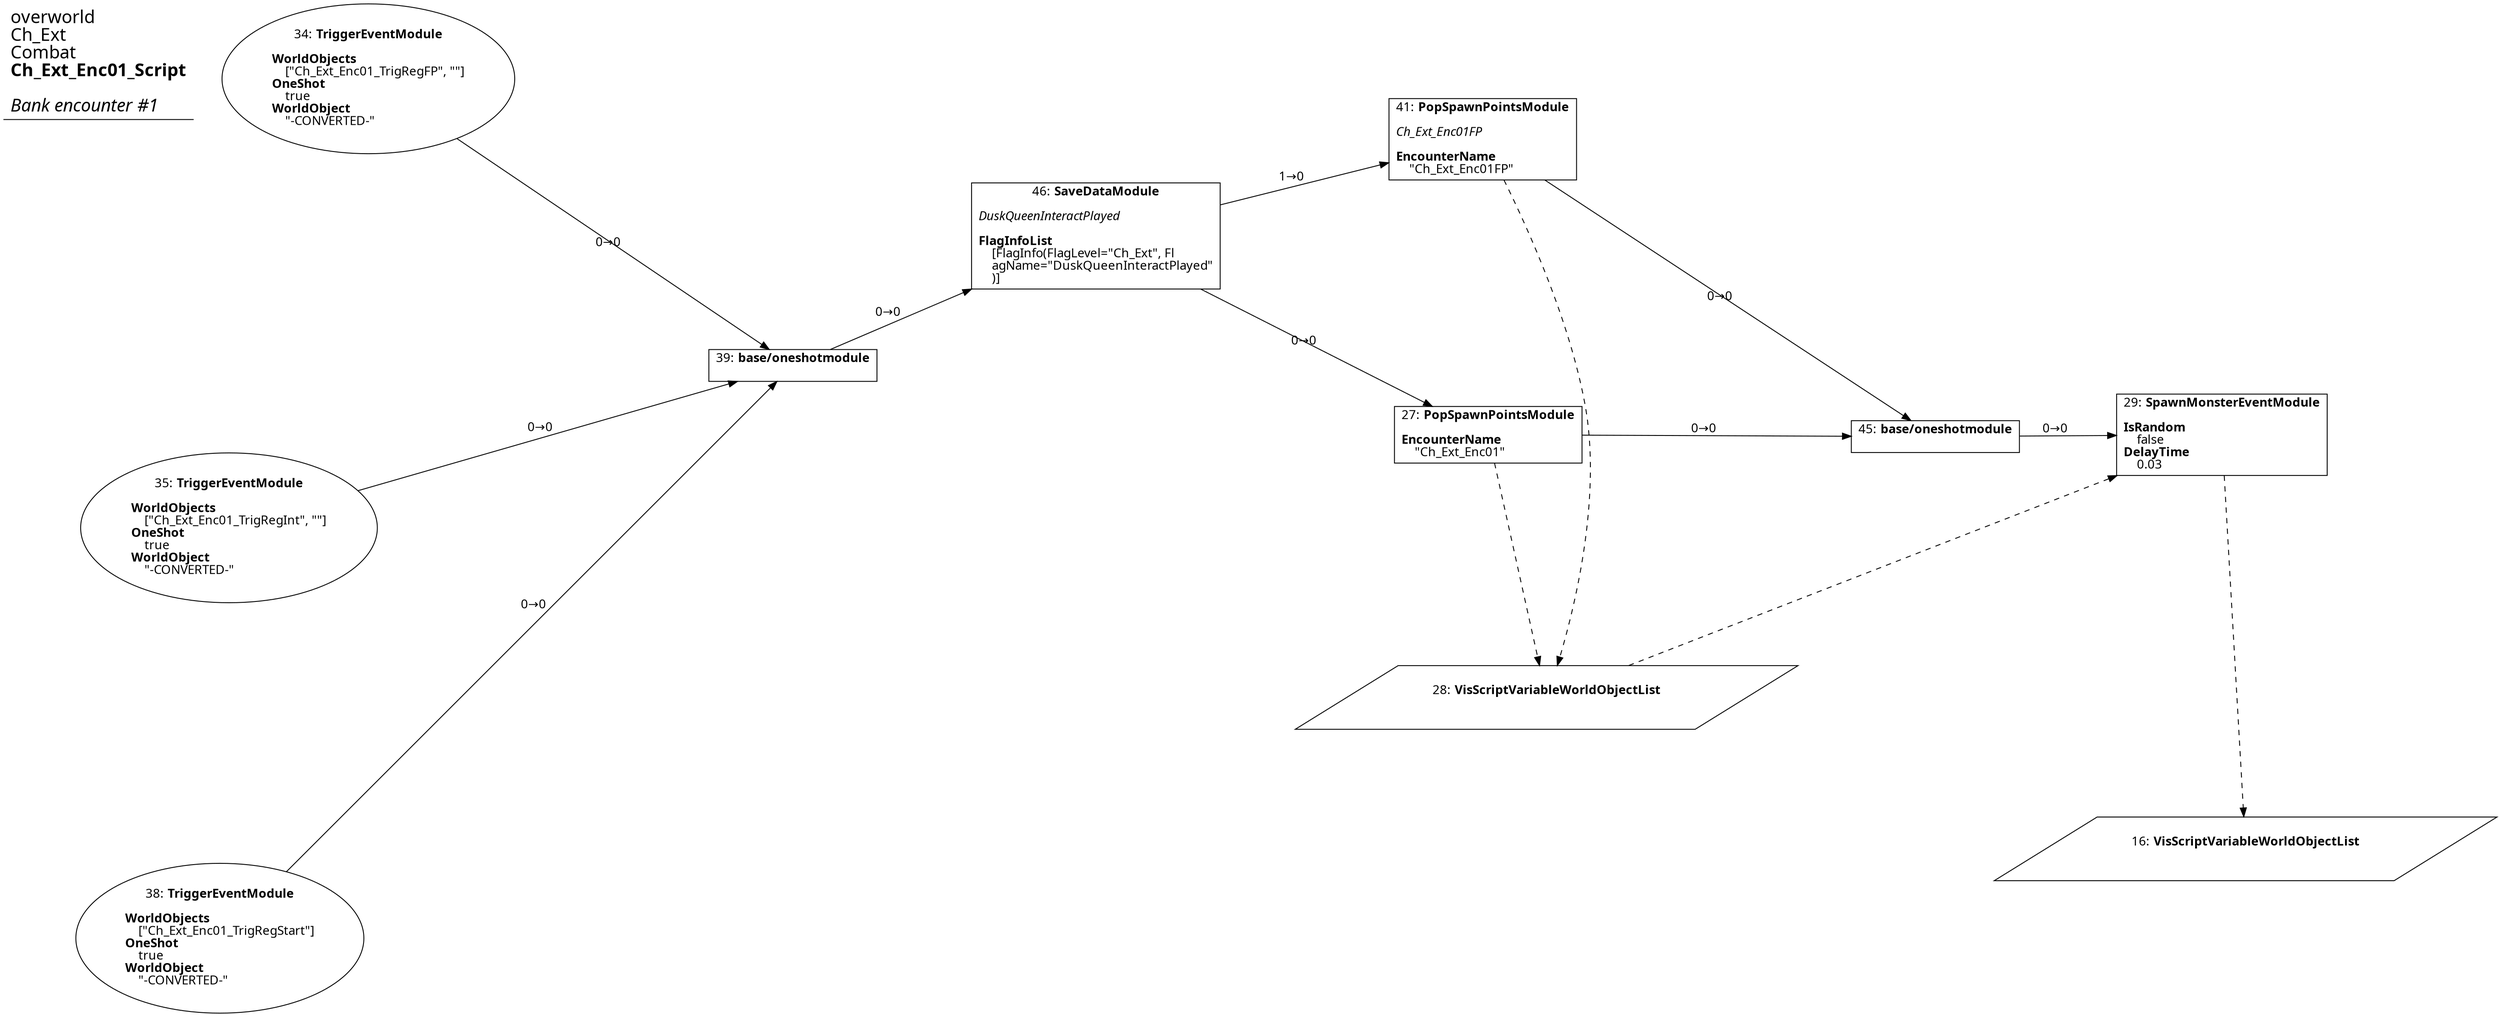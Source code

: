 digraph {
    layout = fdp;
    overlap = prism;
    sep = "+16";
    splines = spline;

    node [ shape = box ];

    graph [ fontname = "Segoe UI" ];
    node [ fontname = "Segoe UI" ];
    edge [ fontname = "Segoe UI" ];

    16 [ label = <16: <b>VisScriptVariableWorldObjectList</b><br/><br/>> ];
    16 [ shape = parallelogram ]
    16 [ pos = "0.768,-0.19000001!" ];

    27 [ label = <27: <b>PopSpawnPointsModule</b><br/><br/><b>EncounterName</b><br align="left"/>    &quot;Ch_Ext_Enc01&quot;<br align="left"/>> ];
    27 [ pos = "0.35300002,0.037!" ];
    27 -> 45 [ label = "0→0" ];
    27 -> 28 [ style = dashed ];

    28 [ label = <28: <b>VisScriptVariableWorldObjectList</b><br/><br/>> ];
    28 [ shape = parallelogram ]
    28 [ pos = "0.38500002,-0.10700001!" ];

    29 [ label = <29: <b>SpawnMonsterEventModule</b><br/><br/><b>IsRandom</b><br align="left"/>    false<br align="left"/><b>DelayTime</b><br align="left"/>    0.03<br align="left"/>> ];
    29 [ pos = "0.75500005,0.037!" ];
    29 -> 16 [ style = dashed ];
    28 -> 29 [ style = dashed ];

    34 [ label = <34: <b>TriggerEventModule</b><br/><br/><b>WorldObjects</b><br align="left"/>    [&quot;Ch_Ext_Enc01_TrigRegFP&quot;, &quot;&quot;]<br align="left"/><b>OneShot</b><br align="left"/>    true<br align="left"/><b>WorldObject</b><br align="left"/>    &quot;-CONVERTED-&quot;<br align="left"/>> ];
    34 [ shape = oval ]
    34 [ pos = "-0.326,0.23600002!" ];
    34 -> 39 [ label = "0→0" ];

    35 [ label = <35: <b>TriggerEventModule</b><br/><br/><b>WorldObjects</b><br align="left"/>    [&quot;Ch_Ext_Enc01_TrigRegInt&quot;, &quot;&quot;]<br align="left"/><b>OneShot</b><br align="left"/>    true<br align="left"/><b>WorldObject</b><br align="left"/>    &quot;-CONVERTED-&quot;<br align="left"/>> ];
    35 [ shape = oval ]
    35 [ pos = "-0.337,-0.014!" ];
    35 -> 39 [ label = "0→0" ];

    38 [ label = <38: <b>TriggerEventModule</b><br/><br/><b>WorldObjects</b><br align="left"/>    [&quot;Ch_Ext_Enc01_TrigRegStart&quot;]<br align="left"/><b>OneShot</b><br align="left"/>    true<br align="left"/><b>WorldObject</b><br align="left"/>    &quot;-CONVERTED-&quot;<br align="left"/>> ];
    38 [ shape = oval ]
    38 [ pos = "-0.342,-0.23900001!" ];
    38 -> 39 [ label = "0→0" ];

    39 [ label = <39: <b>base/oneshotmodule</b><br/><br/>> ];
    39 [ pos = "-0.028,0.075!" ];
    39 -> 46 [ label = "0→0" ];

    41 [ label = <41: <b>PopSpawnPointsModule</b><br/><br/><i>Ch_Ext_Enc01FP<br align="left"/></i><br align="left"/><b>EncounterName</b><br align="left"/>    &quot;Ch_Ext_Enc01FP&quot;<br align="left"/>> ];
    41 [ pos = "0.35000002,0.19900002!" ];
    41 -> 45 [ label = "0→0" ];
    41 -> 28 [ style = dashed ];

    45 [ label = <45: <b>base/oneshotmodule</b><br/><br/>> ];
    45 [ pos = "0.59800005,0.036000002!" ];
    45 -> 29 [ label = "0→0" ];

    46 [ label = <46: <b>SaveDataModule</b><br/><br/><i>DuskQueenInteractPlayed<br align="left"/></i><br align="left"/><b>FlagInfoList</b><br align="left"/>    [FlagInfo(FlagLevel=&quot;Ch_Ext&quot;, Fl<br align="left"/>    agName=&quot;DuskQueenInteractPlayed&quot;<br align="left"/>    )]<br align="left"/>> ];
    46 [ pos = "0.13800001,0.14600001!" ];
    46 -> 27 [ label = "0→0" ];
    46 -> 41 [ label = "1→0" ];

    title [ pos = "-0.34300002,0.23700002!" ];
    title [ shape = underline ];
    title [ label = <<font point-size="20">overworld<br align="left"/>Ch_Ext<br align="left"/>Combat<br align="left"/><b>Ch_Ext_Enc01_Script</b><br align="left"/><br/><i>Bank encounter #1</i><br align="left"/></font>> ];
}
